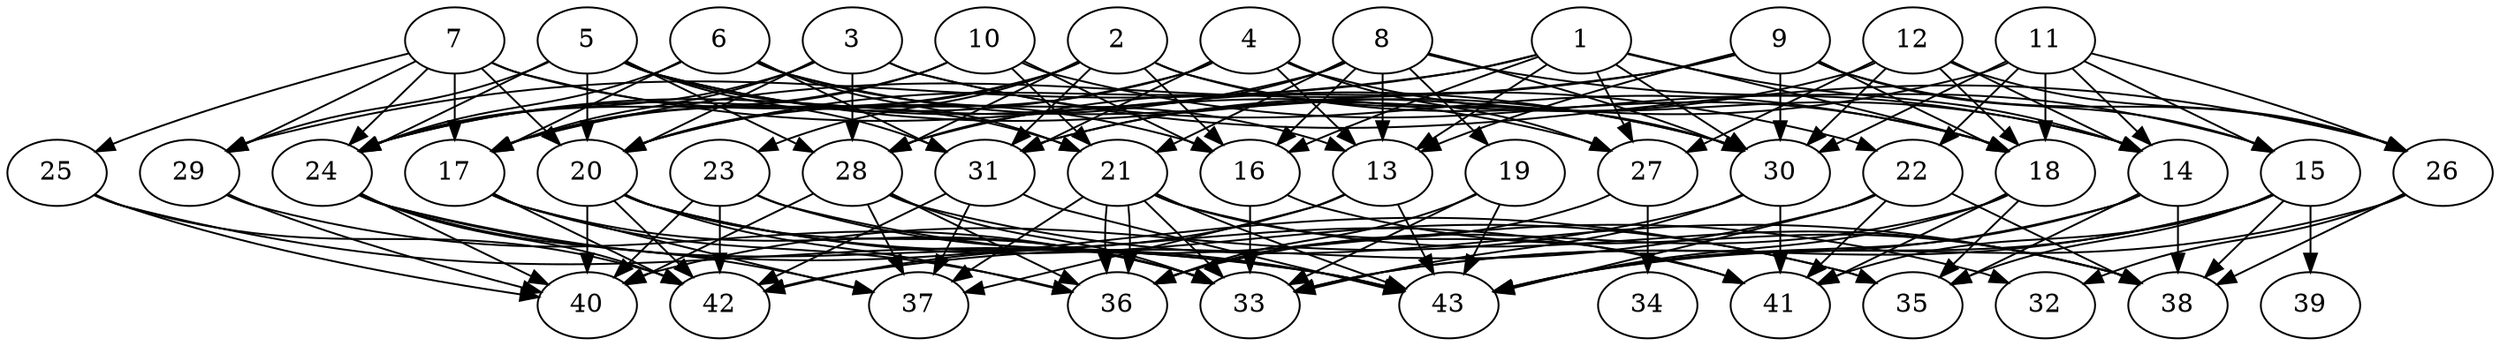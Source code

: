 // DAG (tier=3-complex, mode=data, n=43, ccr=0.521, fat=0.749, density=0.635, regular=0.244, jump=0.212, mindata=4194304, maxdata=33554432)
// DAG automatically generated by daggen at Sun Aug 24 16:33:35 2025
// /home/ermia/Project/Environments/daggen/bin/daggen --dot --ccr 0.521 --fat 0.749 --regular 0.244 --density 0.635 --jump 0.212 --mindata 4194304 --maxdata 33554432 -n 43 
digraph G {
  1 [size="858982315594749184", alpha="0.08", expect_size="429491157797374592"]
  1 -> 13 [size ="973199667888128"]
  1 -> 14 [size ="973199667888128"]
  1 -> 16 [size ="973199667888128"]
  1 -> 18 [size ="973199667888128"]
  1 -> 20 [size ="973199667888128"]
  1 -> 27 [size ="973199667888128"]
  1 -> 29 [size ="973199667888128"]
  1 -> 30 [size ="973199667888128"]
  2 [size="15103774238587576320", alpha="0.12", expect_size="7551887119293788160"]
  2 -> 16 [size ="6661024857980928"]
  2 -> 17 [size ="6661024857980928"]
  2 -> 18 [size ="6661024857980928"]
  2 -> 20 [size ="6661024857980928"]
  2 -> 23 [size ="6661024857980928"]
  2 -> 28 [size ="6661024857980928"]
  2 -> 30 [size ="6661024857980928"]
  2 -> 31 [size ="6661024857980928"]
  3 [size="28529642283147984896000", alpha="0.05", expect_size="14264821141573992448000"]
  3 -> 17 [size ="7469431311564800"]
  3 -> 18 [size ="7469431311564800"]
  3 -> 20 [size ="7469431311564800"]
  3 -> 24 [size ="7469431311564800"]
  3 -> 26 [size ="7469431311564800"]
  3 -> 28 [size ="7469431311564800"]
  4 [size="3283554700245505024", alpha="0.15", expect_size="1641777350122752512"]
  4 -> 13 [size ="1174571961024512"]
  4 -> 14 [size ="1174571961024512"]
  4 -> 20 [size ="1174571961024512"]
  4 -> 24 [size ="1174571961024512"]
  4 -> 27 [size ="1174571961024512"]
  4 -> 31 [size ="1174571961024512"]
  5 [size="73230842052485344", alpha="0.11", expect_size="36615421026242672"]
  5 -> 20 [size ="2498740510261248"]
  5 -> 21 [size ="2498740510261248"]
  5 -> 22 [size ="2498740510261248"]
  5 -> 24 [size ="2498740510261248"]
  5 -> 27 [size ="2498740510261248"]
  5 -> 28 [size ="2498740510261248"]
  5 -> 29 [size ="2498740510261248"]
  5 -> 31 [size ="2498740510261248"]
  6 [size="169522960977895776", alpha="0.07", expect_size="84761480488947888"]
  6 -> 13 [size ="4461143280058368"]
  6 -> 17 [size ="4461143280058368"]
  6 -> 21 [size ="4461143280058368"]
  6 -> 24 [size ="4461143280058368"]
  6 -> 30 [size ="4461143280058368"]
  6 -> 31 [size ="4461143280058368"]
  7 [size="2676126011354768384", alpha="0.05", expect_size="1338063005677384192"]
  7 -> 16 [size ="3021597078192128"]
  7 -> 17 [size ="3021597078192128"]
  7 -> 20 [size ="3021597078192128"]
  7 -> 24 [size ="3021597078192128"]
  7 -> 25 [size ="3021597078192128"]
  7 -> 29 [size ="3021597078192128"]
  7 -> 30 [size ="3021597078192128"]
  8 [size="8449638359144109056", alpha="0.15", expect_size="4224819179572054528"]
  8 -> 13 [size ="3170495205736448"]
  8 -> 15 [size ="3170495205736448"]
  8 -> 16 [size ="3170495205736448"]
  8 -> 19 [size ="3170495205736448"]
  8 -> 21 [size ="3170495205736448"]
  8 -> 24 [size ="3170495205736448"]
  8 -> 28 [size ="3170495205736448"]
  8 -> 30 [size ="3170495205736448"]
  9 [size="136485236605030760448", alpha="0.17", expect_size="68242618302515380224"]
  9 -> 13 [size ="212070586908672"]
  9 -> 15 [size ="212070586908672"]
  9 -> 17 [size ="212070586908672"]
  9 -> 18 [size ="212070586908672"]
  9 -> 26 [size ="212070586908672"]
  9 -> 28 [size ="212070586908672"]
  9 -> 30 [size ="212070586908672"]
  10 [size="53159624618328536", alpha="0.06", expect_size="26579812309164268"]
  10 -> 14 [size ="1937339026767872"]
  10 -> 16 [size ="1937339026767872"]
  10 -> 17 [size ="1937339026767872"]
  10 -> 21 [size ="1937339026767872"]
  10 -> 24 [size ="1937339026767872"]
  11 [size="794557961220390912000", alpha="0.09", expect_size="397278980610195456000"]
  11 -> 14 [size ="686289007411200"]
  11 -> 15 [size ="686289007411200"]
  11 -> 18 [size ="686289007411200"]
  11 -> 22 [size ="686289007411200"]
  11 -> 26 [size ="686289007411200"]
  11 -> 30 [size ="686289007411200"]
  11 -> 31 [size ="686289007411200"]
  12 [size="10418647693894023643136", alpha="0.01", expect_size="5209323846947011821568"]
  12 -> 14 [size ="3816197904662528"]
  12 -> 18 [size ="3816197904662528"]
  12 -> 26 [size ="3816197904662528"]
  12 -> 27 [size ="3816197904662528"]
  12 -> 30 [size ="3816197904662528"]
  12 -> 31 [size ="3816197904662528"]
  13 [size="6198011101872720896", alpha="0.13", expect_size="3099005550936360448"]
  13 -> 37 [size ="8466898039603200"]
  13 -> 42 [size ="8466898039603200"]
  13 -> 43 [size ="8466898039603200"]
  14 [size="4400890425939408896", alpha="0.03", expect_size="2200445212969704448"]
  14 -> 33 [size ="4387167837093888"]
  14 -> 35 [size ="4387167837093888"]
  14 -> 38 [size ="4387167837093888"]
  14 -> 43 [size ="4387167837093888"]
  15 [size="4201488298646215589888", alpha="0.19", expect_size="2100744149323107794944"]
  15 -> 33 [size ="2083013538086912"]
  15 -> 35 [size ="2083013538086912"]
  15 -> 38 [size ="2083013538086912"]
  15 -> 39 [size ="2083013538086912"]
  15 -> 41 [size ="2083013538086912"]
  15 -> 43 [size ="2083013538086912"]
  16 [size="2492462485920812", alpha="0.01", expect_size="1246231242960406"]
  16 -> 33 [size ="171155193331712"]
  16 -> 38 [size ="171155193331712"]
  17 [size="23324152540570207649792", alpha="0.04", expect_size="11662076270285103824896"]
  17 -> 33 [size ="6530712555487232"]
  17 -> 36 [size ="6530712555487232"]
  17 -> 37 [size ="6530712555487232"]
  17 -> 42 [size ="6530712555487232"]
  18 [size="30556098949632976", alpha="0.08", expect_size="15278049474816488"]
  18 -> 35 [size ="996467653214208"]
  18 -> 36 [size ="996467653214208"]
  18 -> 41 [size ="996467653214208"]
  18 -> 43 [size ="996467653214208"]
  19 [size="310946991718273122304", alpha="0.14", expect_size="155473495859136561152"]
  19 -> 33 [size ="367181585973248"]
  19 -> 36 [size ="367181585973248"]
  19 -> 43 [size ="367181585973248"]
  20 [size="1894750798886599936", alpha="0.11", expect_size="947375399443299968"]
  20 -> 33 [size ="3802612050690048"]
  20 -> 35 [size ="3802612050690048"]
  20 -> 36 [size ="3802612050690048"]
  20 -> 40 [size ="3802612050690048"]
  20 -> 41 [size ="3802612050690048"]
  20 -> 42 [size ="3802612050690048"]
  21 [size="17455598062592818", alpha="0.16", expect_size="8727799031296409"]
  21 -> 33 [size ="626931217203200"]
  21 -> 36 [size ="626931217203200"]
  21 -> 36 [size ="626931217203200"]
  21 -> 37 [size ="626931217203200"]
  21 -> 38 [size ="626931217203200"]
  21 -> 41 [size ="626931217203200"]
  21 -> 43 [size ="626931217203200"]
  22 [size="3015646570406769664", alpha="0.20", expect_size="1507823285203384832"]
  22 -> 38 [size ="3576744753758208"]
  22 -> 41 [size ="3576744753758208"]
  22 -> 42 [size ="3576744753758208"]
  22 -> 43 [size ="3576744753758208"]
  23 [size="48277005109368760", alpha="0.07", expect_size="24138502554684380"]
  23 -> 32 [size ="1625663920406528"]
  23 -> 40 [size ="1625663920406528"]
  23 -> 42 [size ="1625663920406528"]
  23 -> 43 [size ="1625663920406528"]
  24 [size="6869332672179030982656", alpha="0.07", expect_size="3434666336089515491328"]
  24 -> 35 [size ="2890899671482368"]
  24 -> 37 [size ="2890899671482368"]
  24 -> 40 [size ="2890899671482368"]
  24 -> 42 [size ="2890899671482368"]
  24 -> 43 [size ="2890899671482368"]
  25 [size="80761211674914656", alpha="0.15", expect_size="40380605837457328"]
  25 -> 40 [size ="3086902794125312"]
  25 -> 42 [size ="3086902794125312"]
  25 -> 43 [size ="3086902794125312"]
  26 [size="2859645665551760896", alpha="0.16", expect_size="1429822832775880448"]
  26 -> 32 [size ="5242460577988608"]
  26 -> 38 [size ="5242460577988608"]
  26 -> 43 [size ="5242460577988608"]
  27 [size="133295009835890352", alpha="0.13", expect_size="66647504917945176"]
  27 -> 34 [size ="312549601968128"]
  27 -> 36 [size ="312549601968128"]
  28 [size="300577681126435328", alpha="0.04", expect_size="150288840563217664"]
  28 -> 33 [size ="299177892380672"]
  28 -> 36 [size ="299177892380672"]
  28 -> 37 [size ="299177892380672"]
  28 -> 38 [size ="299177892380672"]
  28 -> 40 [size ="299177892380672"]
  29 [size="10772822259327689555968", alpha="0.04", expect_size="5386411129663844777984"]
  29 -> 33 [size ="3902201126715392"]
  29 -> 40 [size ="3902201126715392"]
  30 [size="1708199626231444992", alpha="0.19", expect_size="854099813115722496"]
  30 -> 33 [size ="3731860710490112"]
  30 -> 40 [size ="3731860710490112"]
  30 -> 41 [size ="3731860710490112"]
  31 [size="4330772506290073632768", alpha="0.18", expect_size="2165386253145036816384"]
  31 -> 37 [size ="2125528345608192"]
  31 -> 42 [size ="2125528345608192"]
  31 -> 43 [size ="2125528345608192"]
  32 [size="248871345030636768", alpha="0.05", expect_size="124435672515318384"]
  33 [size="9913141438980600", alpha="0.15", expect_size="4956570719490300"]
  34 [size="25478790914150387154944", alpha="0.19", expect_size="12739395457075193577472"]
  35 [size="1227781807463550943232", alpha="0.06", expect_size="613890903731775471616"]
  36 [size="83890521225251104", alpha="0.19", expect_size="41945260612625552"]
  37 [size="1657430054597696684032", alpha="0.17", expect_size="828715027298848342016"]
  38 [size="87007443073826528", alpha="0.20", expect_size="43503721536913264"]
  39 [size="3882756256651464933376", alpha="0.03", expect_size="1941378128325732466688"]
  40 [size="97743370981180192", alpha="0.16", expect_size="48871685490590096"]
  41 [size="12877711416829362176", alpha="0.16", expect_size="6438855708414681088"]
  42 [size="10509768093522517295104", alpha="0.17", expect_size="5254884046761258647552"]
  43 [size="957419094016000000000", alpha="0.10", expect_size="478709547008000000000"]
}